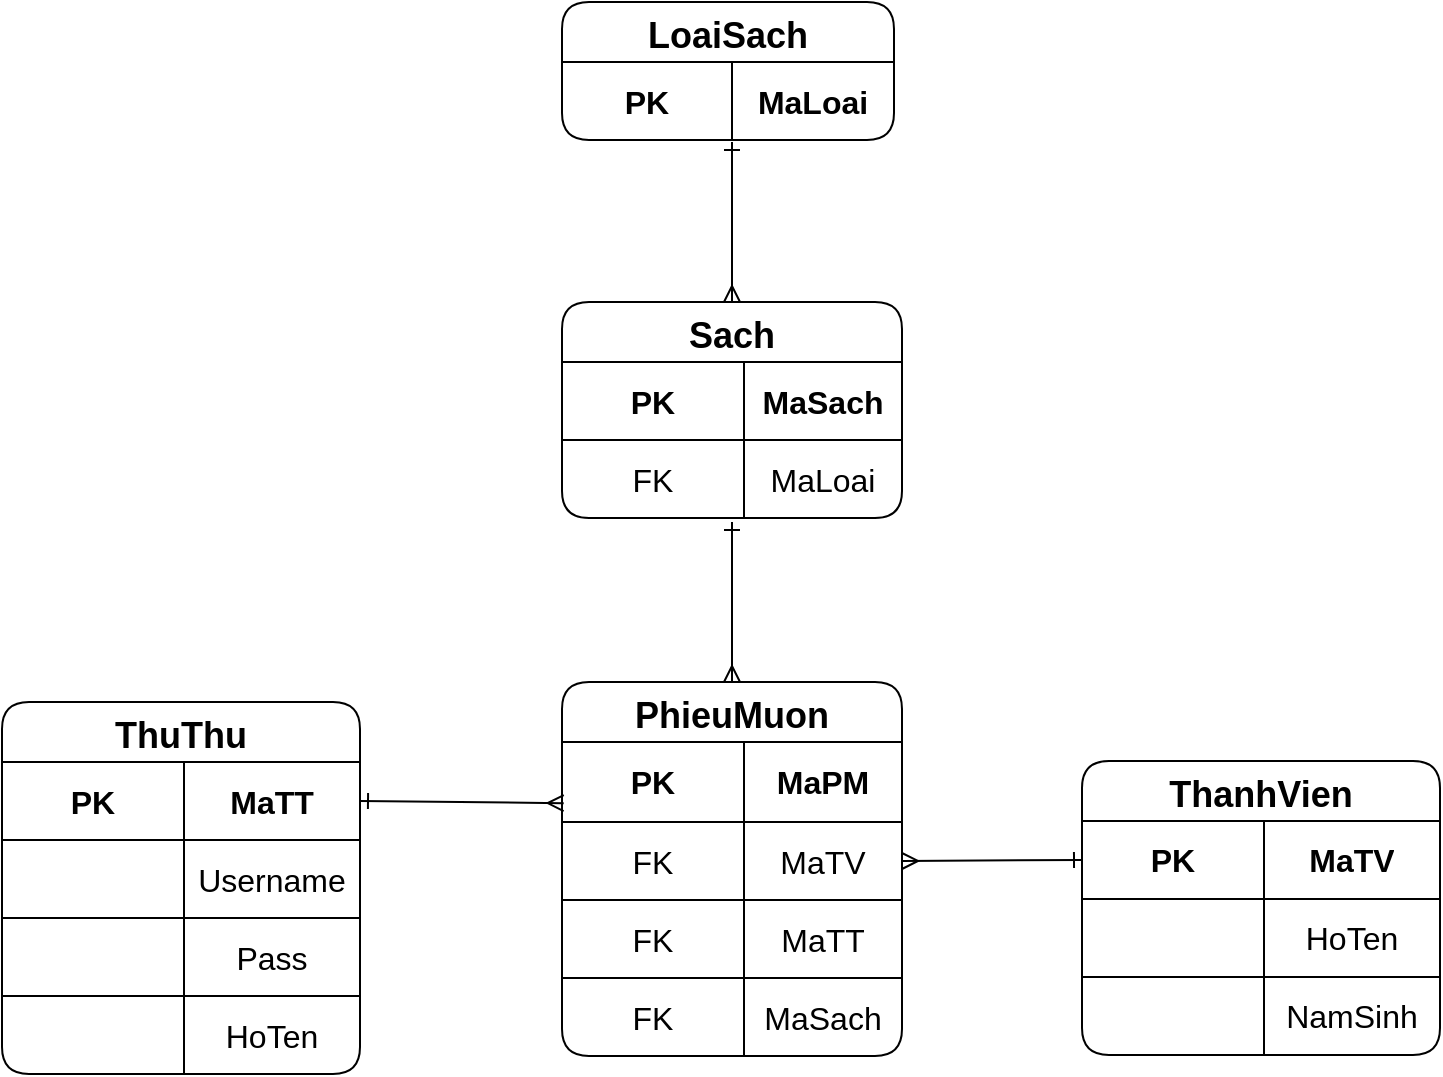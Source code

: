 <mxfile version="20.8.16" type="device"><diagram name="Trang-1" id="PtbLSDi6MZUvBAorW1mK"><mxGraphModel dx="1050" dy="573" grid="1" gridSize="10" guides="1" tooltips="1" connect="1" arrows="1" fold="1" page="1" pageScale="1" pageWidth="827" pageHeight="1169" math="0" shadow="0"><root><mxCell id="0"/><mxCell id="1" parent="0"/><mxCell id="JcXsNhsUrPESLzjRkbxR-155" value="" style="fontSize=12;html=1;endArrow=ERmany;rounded=0;targetPerimeterSpacing=-1;endFill=0;startArrow=ERone;startFill=0;entryX=0.5;entryY=0;entryDx=0;entryDy=0;" parent="1" target="JcXsNhsUrPESLzjRkbxR-43" edge="1"><mxGeometry width="100" height="100" relative="1" as="geometry"><mxPoint x="415" y="80" as="sourcePoint"/><mxPoint x="660" y="150" as="targetPoint"/></mxGeometry></mxCell><mxCell id="JcXsNhsUrPESLzjRkbxR-43" value="Sach" style="shape=table;startSize=30;container=1;collapsible=0;childLayout=tableLayout;strokeColor=default;fontSize=18;rounded=1;fontStyle=1;swimlaneLine=1;" parent="1" vertex="1"><mxGeometry x="330" y="160" width="170" height="108" as="geometry"/></mxCell><mxCell id="JcXsNhsUrPESLzjRkbxR-76" style="shape=tableRow;horizontal=0;startSize=0;swimlaneHead=0;swimlaneBody=0;strokeColor=inherit;top=0;left=0;bottom=0;right=0;collapsible=0;dropTarget=0;fillColor=none;points=[[0,0.5],[1,0.5]];portConstraint=eastwest;fontSize=16;" parent="JcXsNhsUrPESLzjRkbxR-43" vertex="1"><mxGeometry y="30" width="170" height="39" as="geometry"/></mxCell><mxCell id="JcXsNhsUrPESLzjRkbxR-77" value="&lt;b&gt;PK&lt;/b&gt;" style="shape=partialRectangle;html=1;whiteSpace=wrap;connectable=0;strokeColor=#FFFFFF;overflow=hidden;fillColor=none;top=0;left=0;bottom=0;right=0;pointerEvents=1;fontSize=16;" parent="JcXsNhsUrPESLzjRkbxR-76" vertex="1"><mxGeometry width="91" height="39" as="geometry"><mxRectangle width="91" height="39" as="alternateBounds"/></mxGeometry></mxCell><mxCell id="JcXsNhsUrPESLzjRkbxR-78" value="&lt;b&gt;MaSach&lt;/b&gt;" style="shape=partialRectangle;html=1;whiteSpace=wrap;connectable=0;strokeColor=inherit;overflow=hidden;fillColor=none;top=0;left=0;bottom=0;right=0;pointerEvents=1;fontSize=16;" parent="JcXsNhsUrPESLzjRkbxR-76" vertex="1"><mxGeometry x="91" width="79" height="39" as="geometry"><mxRectangle width="79" height="39" as="alternateBounds"/></mxGeometry></mxCell><mxCell id="JcXsNhsUrPESLzjRkbxR-91" style="shape=tableRow;horizontal=0;startSize=0;swimlaneHead=0;swimlaneBody=0;strokeColor=inherit;top=0;left=0;bottom=0;right=0;collapsible=0;dropTarget=0;fillColor=none;points=[[0,0.5],[1,0.5]];portConstraint=eastwest;fontSize=16;" parent="JcXsNhsUrPESLzjRkbxR-43" vertex="1"><mxGeometry y="69" width="170" height="39" as="geometry"/></mxCell><mxCell id="JcXsNhsUrPESLzjRkbxR-92" value="FK" style="shape=partialRectangle;html=1;whiteSpace=wrap;connectable=0;strokeColor=#FFFFFF;overflow=hidden;fillColor=none;top=0;left=0;bottom=0;right=0;pointerEvents=1;fontSize=16;" parent="JcXsNhsUrPESLzjRkbxR-91" vertex="1"><mxGeometry width="91" height="39" as="geometry"><mxRectangle width="91" height="39" as="alternateBounds"/></mxGeometry></mxCell><mxCell id="JcXsNhsUrPESLzjRkbxR-93" value="MaLoai" style="shape=partialRectangle;html=1;whiteSpace=wrap;connectable=0;strokeColor=inherit;overflow=hidden;fillColor=none;top=0;left=0;bottom=0;right=0;pointerEvents=1;fontSize=16;" parent="JcXsNhsUrPESLzjRkbxR-91" vertex="1"><mxGeometry x="91" width="79" height="39" as="geometry"><mxRectangle width="79" height="39" as="alternateBounds"/></mxGeometry></mxCell><mxCell id="JcXsNhsUrPESLzjRkbxR-99" value="ThuThu" style="shape=table;startSize=30;container=1;collapsible=0;childLayout=tableLayout;strokeColor=default;fontSize=18;rounded=1;fontStyle=1;swimlaneLine=1;" parent="1" vertex="1"><mxGeometry x="50" y="360" width="179" height="186" as="geometry"/></mxCell><mxCell id="JcXsNhsUrPESLzjRkbxR-100" style="shape=tableRow;horizontal=0;startSize=0;swimlaneHead=0;swimlaneBody=0;strokeColor=inherit;top=0;left=0;bottom=0;right=0;collapsible=0;dropTarget=0;fillColor=none;points=[[0,0.5],[1,0.5]];portConstraint=eastwest;fontSize=16;" parent="JcXsNhsUrPESLzjRkbxR-99" vertex="1"><mxGeometry y="30" width="179" height="39" as="geometry"/></mxCell><mxCell id="JcXsNhsUrPESLzjRkbxR-101" value="&lt;b&gt;PK&lt;/b&gt;" style="shape=partialRectangle;html=1;whiteSpace=wrap;connectable=0;strokeColor=#FFFFFF;overflow=hidden;fillColor=none;top=0;left=0;bottom=0;right=0;pointerEvents=1;fontSize=16;" parent="JcXsNhsUrPESLzjRkbxR-100" vertex="1"><mxGeometry width="91" height="39" as="geometry"><mxRectangle width="91" height="39" as="alternateBounds"/></mxGeometry></mxCell><mxCell id="JcXsNhsUrPESLzjRkbxR-102" value="&lt;b&gt;MaTT&lt;/b&gt;" style="shape=partialRectangle;html=1;whiteSpace=wrap;connectable=0;strokeColor=inherit;overflow=hidden;fillColor=none;top=0;left=0;bottom=0;right=0;pointerEvents=1;fontSize=16;" parent="JcXsNhsUrPESLzjRkbxR-100" vertex="1"><mxGeometry x="91" width="88" height="39" as="geometry"><mxRectangle width="88" height="39" as="alternateBounds"/></mxGeometry></mxCell><mxCell id="2M1-fuZlG62KaPiuCeQZ-1" style="shape=tableRow;horizontal=0;startSize=0;swimlaneHead=0;swimlaneBody=0;strokeColor=inherit;top=0;left=0;bottom=0;right=0;collapsible=0;dropTarget=0;fillColor=none;points=[[0,0.5],[1,0.5]];portConstraint=eastwest;fontSize=16;" vertex="1" parent="JcXsNhsUrPESLzjRkbxR-99"><mxGeometry y="69" width="179" height="39" as="geometry"/></mxCell><mxCell id="2M1-fuZlG62KaPiuCeQZ-2" style="shape=partialRectangle;html=1;whiteSpace=wrap;connectable=0;strokeColor=#FFFFFF;overflow=hidden;fillColor=none;top=0;left=0;bottom=0;right=0;pointerEvents=1;fontSize=16;" vertex="1" parent="2M1-fuZlG62KaPiuCeQZ-1"><mxGeometry width="91" height="39" as="geometry"><mxRectangle width="91" height="39" as="alternateBounds"/></mxGeometry></mxCell><mxCell id="2M1-fuZlG62KaPiuCeQZ-3" value="Username" style="shape=partialRectangle;html=1;whiteSpace=wrap;connectable=0;strokeColor=inherit;overflow=hidden;fillColor=none;top=0;left=0;bottom=0;right=0;pointerEvents=1;fontSize=16;" vertex="1" parent="2M1-fuZlG62KaPiuCeQZ-1"><mxGeometry x="91" width="88" height="39" as="geometry"><mxRectangle width="88" height="39" as="alternateBounds"/></mxGeometry></mxCell><mxCell id="2M1-fuZlG62KaPiuCeQZ-4" style="shape=tableRow;horizontal=0;startSize=0;swimlaneHead=0;swimlaneBody=0;strokeColor=inherit;top=0;left=0;bottom=0;right=0;collapsible=0;dropTarget=0;fillColor=none;points=[[0,0.5],[1,0.5]];portConstraint=eastwest;fontSize=16;" vertex="1" parent="JcXsNhsUrPESLzjRkbxR-99"><mxGeometry y="108" width="179" height="39" as="geometry"/></mxCell><mxCell id="2M1-fuZlG62KaPiuCeQZ-5" style="shape=partialRectangle;html=1;whiteSpace=wrap;connectable=0;strokeColor=#FFFFFF;overflow=hidden;fillColor=none;top=0;left=0;bottom=0;right=0;pointerEvents=1;fontSize=16;" vertex="1" parent="2M1-fuZlG62KaPiuCeQZ-4"><mxGeometry width="91" height="39" as="geometry"><mxRectangle width="91" height="39" as="alternateBounds"/></mxGeometry></mxCell><mxCell id="2M1-fuZlG62KaPiuCeQZ-6" value="Pass" style="shape=partialRectangle;html=1;whiteSpace=wrap;connectable=0;strokeColor=inherit;overflow=hidden;fillColor=none;top=0;left=0;bottom=0;right=0;pointerEvents=1;fontSize=16;" vertex="1" parent="2M1-fuZlG62KaPiuCeQZ-4"><mxGeometry x="91" width="88" height="39" as="geometry"><mxRectangle width="88" height="39" as="alternateBounds"/></mxGeometry></mxCell><mxCell id="JcXsNhsUrPESLzjRkbxR-104" style="shape=tableRow;horizontal=0;startSize=0;swimlaneHead=0;swimlaneBody=0;strokeColor=inherit;top=0;left=0;bottom=0;right=0;collapsible=0;dropTarget=0;fillColor=none;points=[[0,0.5],[1,0.5]];portConstraint=eastwest;fontSize=16;" parent="JcXsNhsUrPESLzjRkbxR-99" vertex="1"><mxGeometry y="147" width="179" height="39" as="geometry"/></mxCell><mxCell id="JcXsNhsUrPESLzjRkbxR-105" value="" style="shape=partialRectangle;html=1;whiteSpace=wrap;connectable=0;strokeColor=#FFFFFF;overflow=hidden;fillColor=none;top=0;left=0;bottom=0;right=0;pointerEvents=1;fontSize=16;" parent="JcXsNhsUrPESLzjRkbxR-104" vertex="1"><mxGeometry width="91" height="39" as="geometry"><mxRectangle width="91" height="39" as="alternateBounds"/></mxGeometry></mxCell><mxCell id="JcXsNhsUrPESLzjRkbxR-106" value="HoTen" style="shape=partialRectangle;html=1;whiteSpace=wrap;connectable=0;strokeColor=inherit;overflow=hidden;fillColor=none;top=0;left=0;bottom=0;right=0;pointerEvents=1;fontSize=16;" parent="JcXsNhsUrPESLzjRkbxR-104" vertex="1"><mxGeometry x="91" width="88" height="39" as="geometry"><mxRectangle width="88" height="39" as="alternateBounds"/></mxGeometry></mxCell><mxCell id="JcXsNhsUrPESLzjRkbxR-108" value="ThanhVien" style="shape=table;startSize=30;container=1;collapsible=0;childLayout=tableLayout;strokeColor=default;fontSize=18;rounded=1;fontStyle=1;swimlaneLine=1;" parent="1" vertex="1"><mxGeometry x="590" y="389.5" width="179" height="147" as="geometry"/></mxCell><mxCell id="JcXsNhsUrPESLzjRkbxR-109" style="shape=tableRow;horizontal=0;startSize=0;swimlaneHead=0;swimlaneBody=0;strokeColor=inherit;top=0;left=0;bottom=0;right=0;collapsible=0;dropTarget=0;fillColor=none;points=[[0,0.5],[1,0.5]];portConstraint=eastwest;fontSize=16;" parent="JcXsNhsUrPESLzjRkbxR-108" vertex="1"><mxGeometry y="30" width="179" height="39" as="geometry"/></mxCell><mxCell id="JcXsNhsUrPESLzjRkbxR-110" value="&lt;b&gt;PK&lt;/b&gt;" style="shape=partialRectangle;html=1;whiteSpace=wrap;connectable=0;strokeColor=#FFFFFF;overflow=hidden;fillColor=none;top=0;left=0;bottom=0;right=0;pointerEvents=1;fontSize=16;" parent="JcXsNhsUrPESLzjRkbxR-109" vertex="1"><mxGeometry width="91" height="39" as="geometry"><mxRectangle width="91" height="39" as="alternateBounds"/></mxGeometry></mxCell><mxCell id="JcXsNhsUrPESLzjRkbxR-111" value="&lt;b&gt;MaTV&lt;/b&gt;" style="shape=partialRectangle;html=1;whiteSpace=wrap;connectable=0;strokeColor=inherit;overflow=hidden;fillColor=none;top=0;left=0;bottom=0;right=0;pointerEvents=1;fontSize=16;" parent="JcXsNhsUrPESLzjRkbxR-109" vertex="1"><mxGeometry x="91" width="88" height="39" as="geometry"><mxRectangle width="88" height="39" as="alternateBounds"/></mxGeometry></mxCell><mxCell id="JcXsNhsUrPESLzjRkbxR-113" style="shape=tableRow;horizontal=0;startSize=0;swimlaneHead=0;swimlaneBody=0;strokeColor=inherit;top=0;left=0;bottom=0;right=0;collapsible=0;dropTarget=0;fillColor=none;points=[[0,0.5],[1,0.5]];portConstraint=eastwest;fontSize=16;" parent="JcXsNhsUrPESLzjRkbxR-108" vertex="1"><mxGeometry y="69" width="179" height="39" as="geometry"/></mxCell><mxCell id="JcXsNhsUrPESLzjRkbxR-114" value="" style="shape=partialRectangle;html=1;whiteSpace=wrap;connectable=0;strokeColor=#FFFFFF;overflow=hidden;fillColor=none;top=0;left=0;bottom=0;right=0;pointerEvents=1;fontSize=16;" parent="JcXsNhsUrPESLzjRkbxR-113" vertex="1"><mxGeometry width="91" height="39" as="geometry"><mxRectangle width="91" height="39" as="alternateBounds"/></mxGeometry></mxCell><mxCell id="JcXsNhsUrPESLzjRkbxR-115" value="HoTen" style="shape=partialRectangle;html=1;whiteSpace=wrap;connectable=0;strokeColor=inherit;overflow=hidden;fillColor=none;top=0;left=0;bottom=0;right=0;pointerEvents=1;fontSize=16;" parent="JcXsNhsUrPESLzjRkbxR-113" vertex="1"><mxGeometry x="91" width="88" height="39" as="geometry"><mxRectangle width="88" height="39" as="alternateBounds"/></mxGeometry></mxCell><mxCell id="2M1-fuZlG62KaPiuCeQZ-7" style="shape=tableRow;horizontal=0;startSize=0;swimlaneHead=0;swimlaneBody=0;strokeColor=inherit;top=0;left=0;bottom=0;right=0;collapsible=0;dropTarget=0;fillColor=none;points=[[0,0.5],[1,0.5]];portConstraint=eastwest;fontSize=16;" vertex="1" parent="JcXsNhsUrPESLzjRkbxR-108"><mxGeometry y="108" width="179" height="39" as="geometry"/></mxCell><mxCell id="2M1-fuZlG62KaPiuCeQZ-8" style="shape=partialRectangle;html=1;whiteSpace=wrap;connectable=0;strokeColor=#FFFFFF;overflow=hidden;fillColor=none;top=0;left=0;bottom=0;right=0;pointerEvents=1;fontSize=16;" vertex="1" parent="2M1-fuZlG62KaPiuCeQZ-7"><mxGeometry width="91" height="39" as="geometry"><mxRectangle width="91" height="39" as="alternateBounds"/></mxGeometry></mxCell><mxCell id="2M1-fuZlG62KaPiuCeQZ-9" value="NamSinh" style="shape=partialRectangle;html=1;whiteSpace=wrap;connectable=0;strokeColor=inherit;overflow=hidden;fillColor=none;top=0;left=0;bottom=0;right=0;pointerEvents=1;fontSize=16;" vertex="1" parent="2M1-fuZlG62KaPiuCeQZ-7"><mxGeometry x="91" width="88" height="39" as="geometry"><mxRectangle width="88" height="39" as="alternateBounds"/></mxGeometry></mxCell><mxCell id="JcXsNhsUrPESLzjRkbxR-117" value="LoaiSach" style="shape=table;startSize=30;container=1;collapsible=0;childLayout=tableLayout;strokeColor=default;fontSize=18;rounded=1;fontStyle=1;swimlaneLine=1;" parent="1" vertex="1"><mxGeometry x="330" y="10" width="166" height="69" as="geometry"/></mxCell><mxCell id="JcXsNhsUrPESLzjRkbxR-118" style="shape=tableRow;horizontal=0;startSize=0;swimlaneHead=0;swimlaneBody=0;strokeColor=inherit;top=0;left=0;bottom=0;right=0;collapsible=0;dropTarget=0;fillColor=none;points=[[0,0.5],[1,0.5]];portConstraint=eastwest;fontSize=16;" parent="JcXsNhsUrPESLzjRkbxR-117" vertex="1"><mxGeometry y="30" width="166" height="39" as="geometry"/></mxCell><mxCell id="JcXsNhsUrPESLzjRkbxR-119" value="&lt;b&gt;PK&lt;/b&gt;" style="shape=partialRectangle;html=1;whiteSpace=wrap;connectable=0;strokeColor=#FFFFFF;overflow=hidden;fillColor=none;top=0;left=0;bottom=0;right=0;pointerEvents=1;fontSize=16;" parent="JcXsNhsUrPESLzjRkbxR-118" vertex="1"><mxGeometry width="85" height="39" as="geometry"><mxRectangle width="85" height="39" as="alternateBounds"/></mxGeometry></mxCell><mxCell id="JcXsNhsUrPESLzjRkbxR-120" value="&lt;b&gt;MaLoai&lt;/b&gt;" style="shape=partialRectangle;html=1;whiteSpace=wrap;connectable=0;strokeColor=inherit;overflow=hidden;fillColor=none;top=0;left=0;bottom=0;right=0;pointerEvents=1;fontSize=16;" parent="JcXsNhsUrPESLzjRkbxR-118" vertex="1"><mxGeometry x="85" width="81" height="39" as="geometry"><mxRectangle width="81" height="39" as="alternateBounds"/></mxGeometry></mxCell><mxCell id="JcXsNhsUrPESLzjRkbxR-135" value="PhieuMuon" style="shape=table;startSize=30;container=1;collapsible=0;childLayout=tableLayout;strokeColor=default;fontSize=18;rounded=1;fontStyle=1;swimlaneLine=1;" parent="1" vertex="1"><mxGeometry x="330" y="350" width="170" height="187" as="geometry"/></mxCell><mxCell id="JcXsNhsUrPESLzjRkbxR-136" style="shape=tableRow;horizontal=0;startSize=0;swimlaneHead=0;swimlaneBody=0;strokeColor=inherit;top=0;left=0;bottom=0;right=0;collapsible=0;dropTarget=0;fillColor=none;points=[[0,0.5],[1,0.5]];portConstraint=eastwest;fontSize=16;" parent="JcXsNhsUrPESLzjRkbxR-135" vertex="1"><mxGeometry y="30" width="170" height="40" as="geometry"/></mxCell><mxCell id="JcXsNhsUrPESLzjRkbxR-137" value="&lt;b&gt;PK&lt;/b&gt;" style="shape=partialRectangle;html=1;whiteSpace=wrap;connectable=0;strokeColor=#FFFFFF;overflow=hidden;fillColor=none;top=0;left=0;bottom=0;right=0;pointerEvents=1;fontSize=16;" parent="JcXsNhsUrPESLzjRkbxR-136" vertex="1"><mxGeometry width="91" height="40" as="geometry"><mxRectangle width="91" height="40" as="alternateBounds"/></mxGeometry></mxCell><mxCell id="JcXsNhsUrPESLzjRkbxR-138" value="&lt;b&gt;MaPM&lt;/b&gt;" style="shape=partialRectangle;html=1;whiteSpace=wrap;connectable=0;strokeColor=inherit;overflow=hidden;fillColor=none;top=0;left=0;bottom=0;right=0;pointerEvents=1;fontSize=16;" parent="JcXsNhsUrPESLzjRkbxR-136" vertex="1"><mxGeometry x="91" width="79" height="40" as="geometry"><mxRectangle width="79" height="40" as="alternateBounds"/></mxGeometry></mxCell><mxCell id="JcXsNhsUrPESLzjRkbxR-144" style="shape=tableRow;horizontal=0;startSize=0;swimlaneHead=0;swimlaneBody=0;strokeColor=inherit;top=0;left=0;bottom=0;right=0;collapsible=0;dropTarget=0;fillColor=none;points=[[0,0.5],[1,0.5]];portConstraint=eastwest;fontSize=16;" parent="JcXsNhsUrPESLzjRkbxR-135" vertex="1"><mxGeometry y="70" width="170" height="39" as="geometry"/></mxCell><mxCell id="JcXsNhsUrPESLzjRkbxR-145" value="FK" style="shape=partialRectangle;html=1;whiteSpace=wrap;connectable=0;strokeColor=#FFFFFF;overflow=hidden;fillColor=none;top=0;left=0;bottom=0;right=0;pointerEvents=1;fontSize=16;" parent="JcXsNhsUrPESLzjRkbxR-144" vertex="1"><mxGeometry width="91" height="39" as="geometry"><mxRectangle width="91" height="39" as="alternateBounds"/></mxGeometry></mxCell><mxCell id="JcXsNhsUrPESLzjRkbxR-146" value="MaTV" style="shape=partialRectangle;html=1;whiteSpace=wrap;connectable=0;strokeColor=inherit;overflow=hidden;fillColor=none;top=0;left=0;bottom=0;right=0;pointerEvents=1;fontSize=16;" parent="JcXsNhsUrPESLzjRkbxR-144" vertex="1"><mxGeometry x="91" width="79" height="39" as="geometry"><mxRectangle width="79" height="39" as="alternateBounds"/></mxGeometry></mxCell><mxCell id="JcXsNhsUrPESLzjRkbxR-147" style="shape=tableRow;horizontal=0;startSize=0;swimlaneHead=0;swimlaneBody=0;strokeColor=inherit;top=0;left=0;bottom=0;right=0;collapsible=0;dropTarget=0;fillColor=none;points=[[0,0.5],[1,0.5]];portConstraint=eastwest;fontSize=16;" parent="JcXsNhsUrPESLzjRkbxR-135" vertex="1"><mxGeometry y="109" width="170" height="39" as="geometry"/></mxCell><mxCell id="JcXsNhsUrPESLzjRkbxR-148" value="FK" style="shape=partialRectangle;html=1;whiteSpace=wrap;connectable=0;strokeColor=#FFFFFF;overflow=hidden;fillColor=none;top=0;left=0;bottom=0;right=0;pointerEvents=1;fontSize=16;" parent="JcXsNhsUrPESLzjRkbxR-147" vertex="1"><mxGeometry width="91" height="39" as="geometry"><mxRectangle width="91" height="39" as="alternateBounds"/></mxGeometry></mxCell><mxCell id="JcXsNhsUrPESLzjRkbxR-149" value="MaTT" style="shape=partialRectangle;html=1;whiteSpace=wrap;connectable=0;strokeColor=inherit;overflow=hidden;fillColor=none;top=0;left=0;bottom=0;right=0;pointerEvents=1;fontSize=16;" parent="JcXsNhsUrPESLzjRkbxR-147" vertex="1"><mxGeometry x="91" width="79" height="39" as="geometry"><mxRectangle width="79" height="39" as="alternateBounds"/></mxGeometry></mxCell><mxCell id="JcXsNhsUrPESLzjRkbxR-140" style="shape=tableRow;horizontal=0;startSize=0;swimlaneHead=0;swimlaneBody=0;strokeColor=inherit;top=0;left=0;bottom=0;right=0;collapsible=0;dropTarget=0;fillColor=none;points=[[0,0.5],[1,0.5]];portConstraint=eastwest;fontSize=16;" parent="JcXsNhsUrPESLzjRkbxR-135" vertex="1"><mxGeometry y="148" width="170" height="39" as="geometry"/></mxCell><mxCell id="JcXsNhsUrPESLzjRkbxR-141" value="FK" style="shape=partialRectangle;html=1;whiteSpace=wrap;connectable=0;strokeColor=#FFFFFF;overflow=hidden;fillColor=none;top=0;left=0;bottom=0;right=0;pointerEvents=1;fontSize=16;" parent="JcXsNhsUrPESLzjRkbxR-140" vertex="1"><mxGeometry width="91" height="39" as="geometry"><mxRectangle width="91" height="39" as="alternateBounds"/></mxGeometry></mxCell><mxCell id="JcXsNhsUrPESLzjRkbxR-142" value="MaSach" style="shape=partialRectangle;html=1;whiteSpace=wrap;connectable=0;strokeColor=inherit;overflow=hidden;fillColor=none;top=0;left=0;bottom=0;right=0;pointerEvents=1;fontSize=16;" parent="JcXsNhsUrPESLzjRkbxR-140" vertex="1"><mxGeometry x="91" width="79" height="39" as="geometry"><mxRectangle width="79" height="39" as="alternateBounds"/></mxGeometry></mxCell><mxCell id="JcXsNhsUrPESLzjRkbxR-156" value="" style="fontSize=12;html=1;endArrow=ERmany;rounded=0;targetPerimeterSpacing=-1;endFill=0;startArrow=ERone;startFill=0;entryX=0.5;entryY=0;entryDx=0;entryDy=0;strokeWidth=1;" parent="1" target="JcXsNhsUrPESLzjRkbxR-135" edge="1"><mxGeometry width="100" height="100" relative="1" as="geometry"><mxPoint x="415" y="270" as="sourcePoint"/><mxPoint x="425.0" y="170" as="targetPoint"/></mxGeometry></mxCell><mxCell id="JcXsNhsUrPESLzjRkbxR-157" value="" style="fontSize=12;html=1;endArrow=ERmany;rounded=0;targetPerimeterSpacing=-1;endFill=0;startArrow=ERone;startFill=0;exitX=0;exitY=0.5;exitDx=0;exitDy=0;entryX=1;entryY=0.5;entryDx=0;entryDy=0;" parent="1" source="JcXsNhsUrPESLzjRkbxR-109" target="JcXsNhsUrPESLzjRkbxR-144" edge="1"><mxGeometry width="100" height="100" relative="1" as="geometry"><mxPoint x="435.49" y="103.992" as="sourcePoint"/><mxPoint x="435.0" y="180" as="targetPoint"/></mxGeometry></mxCell><mxCell id="JcXsNhsUrPESLzjRkbxR-158" value="" style="fontSize=12;html=1;endArrow=ERmany;rounded=0;targetPerimeterSpacing=-1;endFill=0;startArrow=ERone;startFill=0;exitX=1;exitY=0.5;exitDx=0;exitDy=0;entryX=0.005;entryY=0.765;entryDx=0;entryDy=0;entryPerimeter=0;" parent="1" source="JcXsNhsUrPESLzjRkbxR-100" target="JcXsNhsUrPESLzjRkbxR-136" edge="1"><mxGeometry width="100" height="100" relative="1" as="geometry"><mxPoint x="445.49" y="113.992" as="sourcePoint"/><mxPoint x="445.0" y="190" as="targetPoint"/></mxGeometry></mxCell></root></mxGraphModel></diagram></mxfile>